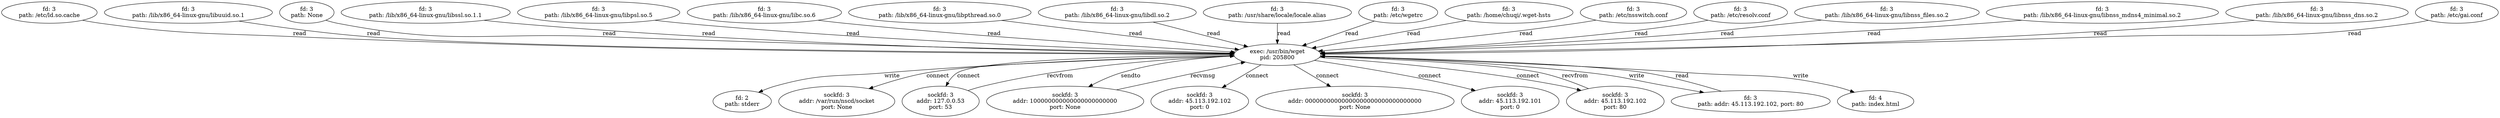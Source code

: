 strict digraph "" {
	"fd: 3
path: /etc/ld.so.cache" -> "exec: /usr/bin/wget
pid: 205800"	 [label=read];
	"exec: /usr/bin/wget
pid: 205800" -> "fd: 2
path: stderr"	 [label=write];
	"exec: /usr/bin/wget
pid: 205800" -> "sockfd: 3
addr: /var/run/nscd/socket
port: None"	 [label=connect];
	"exec: /usr/bin/wget
pid: 205800" -> "sockfd: 3
addr: 127.0.0.53
port: 53"	 [label=connect];
	"exec: /usr/bin/wget
pid: 205800" -> "sockfd: 3
addr: 100000000000000000000000
port: None"	 [label=sendto];
	"exec: /usr/bin/wget
pid: 205800" -> "sockfd: 3
addr: 45.113.192.102
port: 0"	 [label=connect];
	"exec: /usr/bin/wget
pid: 205800" -> "sockfd: 3
addr: 00000000000000000000000000000000
port: None"	 [label=connect];
	"exec: /usr/bin/wget
pid: 205800" -> "sockfd: 3
addr: 45.113.192.101
port: 0"	 [label=connect];
	"exec: /usr/bin/wget
pid: 205800" -> "sockfd: 3
addr: 45.113.192.102
port: 80"	 [label=connect];
	"exec: /usr/bin/wget
pid: 205800" -> "fd: 3
path: addr: 45.113.192.102, port: 80"	 [label=write];
	"exec: /usr/bin/wget
pid: 205800" -> "fd: 4
path: index.html"	 [label=write];
	"fd: 3
path: /lib/x86_64-linux-gnu/libuuid.so.1" -> "exec: /usr/bin/wget
pid: 205800"	 [label=read];
	"fd: 3
path: None" -> "exec: /usr/bin/wget
pid: 205800"	 [label=read];
	"fd: 3
path: /lib/x86_64-linux-gnu/libssl.so.1.1" -> "exec: /usr/bin/wget
pid: 205800"	 [label=read];
	"fd: 3
path: /lib/x86_64-linux-gnu/libpsl.so.5" -> "exec: /usr/bin/wget
pid: 205800"	 [label=read];
	"fd: 3
path: /lib/x86_64-linux-gnu/libc.so.6" -> "exec: /usr/bin/wget
pid: 205800"	 [label=read];
	"fd: 3
path: /lib/x86_64-linux-gnu/libpthread.so.0" -> "exec: /usr/bin/wget
pid: 205800"	 [label=read];
	"fd: 3
path: /lib/x86_64-linux-gnu/libdl.so.2" -> "exec: /usr/bin/wget
pid: 205800"	 [label=read];
	"fd: 3
path: /usr/share/locale/locale.alias" -> "exec: /usr/bin/wget
pid: 205800"	 [label=read];
	"fd: 3
path: /etc/wgetrc" -> "exec: /usr/bin/wget
pid: 205800"	 [label=read];
	"fd: 3
path: /home/chuqi/.wget-hsts" -> "exec: /usr/bin/wget
pid: 205800"	 [label=read];
	"fd: 3
path: /etc/nsswitch.conf" -> "exec: /usr/bin/wget
pid: 205800"	 [label=read];
	"fd: 3
path: /etc/resolv.conf" -> "exec: /usr/bin/wget
pid: 205800"	 [label=read];
	"fd: 3
path: /lib/x86_64-linux-gnu/libnss_files.so.2" -> "exec: /usr/bin/wget
pid: 205800"	 [label=read];
	"fd: 3
path: /lib/x86_64-linux-gnu/libnss_mdns4_minimal.so.2" -> "exec: /usr/bin/wget
pid: 205800"	 [label=read];
	"fd: 3
path: /lib/x86_64-linux-gnu/libnss_dns.so.2" -> "exec: /usr/bin/wget
pid: 205800"	 [label=read];
	"sockfd: 3
addr: 127.0.0.53
port: 53" -> "exec: /usr/bin/wget
pid: 205800"	 [label=recvfrom];
	"fd: 3
path: /etc/gai.conf" -> "exec: /usr/bin/wget
pid: 205800"	 [label=read];
	"sockfd: 3
addr: 100000000000000000000000
port: None" -> "exec: /usr/bin/wget
pid: 205800"	 [label=recvmsg];
	"sockfd: 3
addr: 45.113.192.102
port: 80" -> "exec: /usr/bin/wget
pid: 205800"	 [label=recvfrom];
	"fd: 3
path: addr: 45.113.192.102, port: 80" -> "exec: /usr/bin/wget
pid: 205800"	 [label=read];
}
